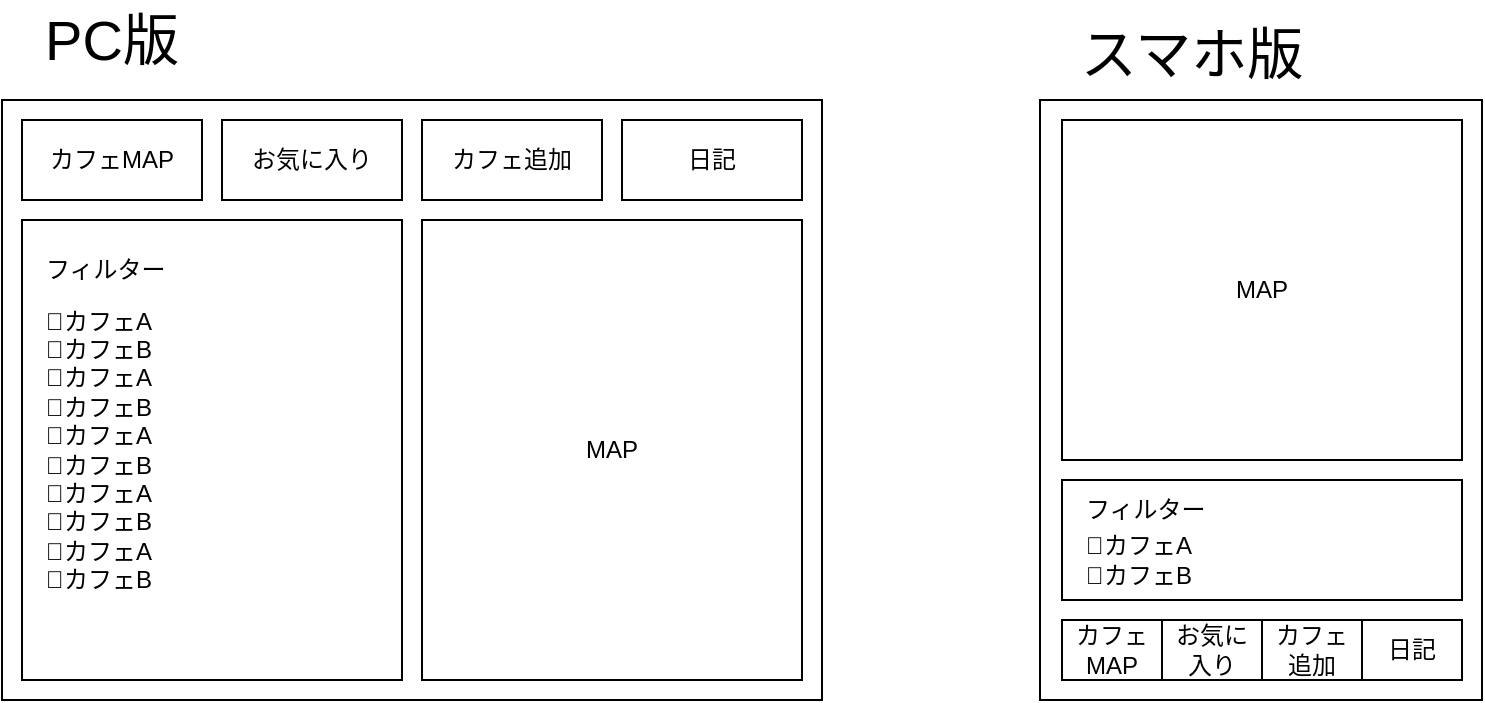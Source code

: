 <mxfile>
    <diagram id="mHLFCIf-fwWVgdbzE6t5" name="カフェMAP画面">
        <mxGraphModel dx="1115" dy="606" grid="1" gridSize="10" guides="1" tooltips="1" connect="1" arrows="1" fold="1" page="1" pageScale="1" pageWidth="1654" pageHeight="1169" math="0" shadow="0">
            <root>
                <mxCell id="0"/>
                <mxCell id="1" parent="0"/>
                <mxCell id="2" value="" style="rounded=0;whiteSpace=wrap;html=1;" parent="1" vertex="1">
                    <mxGeometry x="40" y="90" width="410" height="300" as="geometry"/>
                </mxCell>
                <mxCell id="3" value="MAP" style="rounded=0;whiteSpace=wrap;html=1;" parent="1" vertex="1">
                    <mxGeometry x="250" y="150" width="190" height="230" as="geometry"/>
                </mxCell>
                <mxCell id="4" value="" style="rounded=0;whiteSpace=wrap;html=1;" parent="1" vertex="1">
                    <mxGeometry x="50" y="150" width="190" height="230" as="geometry"/>
                </mxCell>
                <mxCell id="6" value="フィルター" style="text;html=1;strokeColor=none;fillColor=none;align=left;verticalAlign=middle;whiteSpace=wrap;rounded=0;" parent="1" vertex="1">
                    <mxGeometry x="60" y="160" width="170" height="30" as="geometry"/>
                </mxCell>
                <mxCell id="7" value="🔗カフェA&lt;br&gt;🔗カフェB&lt;br&gt;🔗カフェA&lt;br&gt;🔗カフェB&lt;br&gt;🔗カフェA&lt;br&gt;🔗カフェB&lt;br&gt;🔗カフェA&lt;br&gt;🔗カフェB&lt;br&gt;🔗カフェA&lt;br&gt;🔗カフェB" style="text;html=1;strokeColor=none;fillColor=none;align=left;verticalAlign=middle;whiteSpace=wrap;rounded=0;" parent="1" vertex="1">
                    <mxGeometry x="60" y="190" width="170" height="150.59" as="geometry"/>
                </mxCell>
                <mxCell id="8" value="カフェMAP" style="rounded=0;whiteSpace=wrap;html=1;" parent="1" vertex="1">
                    <mxGeometry x="50" y="100" width="90" height="40" as="geometry"/>
                </mxCell>
                <mxCell id="10" value="お気に入り" style="rounded=0;whiteSpace=wrap;html=1;" parent="1" vertex="1">
                    <mxGeometry x="150" y="100" width="90" height="40" as="geometry"/>
                </mxCell>
                <mxCell id="11" value="カフェ追加" style="rounded=0;whiteSpace=wrap;html=1;" parent="1" vertex="1">
                    <mxGeometry x="250" y="100" width="90" height="40" as="geometry"/>
                </mxCell>
                <mxCell id="12" value="日記" style="rounded=0;whiteSpace=wrap;html=1;" parent="1" vertex="1">
                    <mxGeometry x="350" y="100" width="90" height="40" as="geometry"/>
                </mxCell>
                <mxCell id="13" value="" style="rounded=0;whiteSpace=wrap;html=1;" parent="1" vertex="1">
                    <mxGeometry x="559" y="90" width="221" height="300" as="geometry"/>
                </mxCell>
                <mxCell id="14" value="MAP" style="rounded=0;whiteSpace=wrap;html=1;" parent="1" vertex="1">
                    <mxGeometry x="570" y="100" width="200" height="170" as="geometry"/>
                </mxCell>
                <mxCell id="17" value="" style="rounded=0;whiteSpace=wrap;html=1;" parent="1" vertex="1">
                    <mxGeometry x="570" y="280" width="200" height="60" as="geometry"/>
                </mxCell>
                <mxCell id="15" value="🔗カフェA&lt;br&gt;🔗カフェB" style="text;html=1;strokeColor=none;fillColor=none;align=left;verticalAlign=middle;whiteSpace=wrap;rounded=0;" parent="1" vertex="1">
                    <mxGeometry x="580" y="300" width="170" height="40" as="geometry"/>
                </mxCell>
                <mxCell id="16" value="フィルター" style="text;html=1;strokeColor=none;fillColor=none;align=left;verticalAlign=middle;whiteSpace=wrap;rounded=0;" parent="1" vertex="1">
                    <mxGeometry x="580" y="280" width="170" height="30" as="geometry"/>
                </mxCell>
                <mxCell id="18" value="カフェMAP" style="rounded=0;whiteSpace=wrap;html=1;" parent="1" vertex="1">
                    <mxGeometry x="570" y="350" width="50" height="30" as="geometry"/>
                </mxCell>
                <mxCell id="19" value="お気に&lt;br&gt;入り" style="rounded=0;whiteSpace=wrap;html=1;" parent="1" vertex="1">
                    <mxGeometry x="620" y="350" width="50" height="30" as="geometry"/>
                </mxCell>
                <mxCell id="20" value="カフェ&lt;br&gt;追加" style="rounded=0;whiteSpace=wrap;html=1;" parent="1" vertex="1">
                    <mxGeometry x="670" y="350" width="50" height="30" as="geometry"/>
                </mxCell>
                <mxCell id="21" value="日記" style="rounded=0;whiteSpace=wrap;html=1;" parent="1" vertex="1">
                    <mxGeometry x="720" y="350" width="50" height="30" as="geometry"/>
                </mxCell>
                <mxCell id="24" value="PC版" style="text;html=1;strokeColor=none;fillColor=none;align=center;verticalAlign=middle;whiteSpace=wrap;rounded=0;fontSize=28;" parent="1" vertex="1">
                    <mxGeometry x="40" y="40" width="110" height="40" as="geometry"/>
                </mxCell>
                <mxCell id="25" value="スマホ版" style="text;html=1;strokeColor=none;fillColor=none;align=center;verticalAlign=middle;whiteSpace=wrap;rounded=0;fontSize=28;" parent="1" vertex="1">
                    <mxGeometry x="560" y="40" width="150" height="54.55" as="geometry"/>
                </mxCell>
            </root>
        </mxGraphModel>
    </diagram>
    <diagram id="G-qXrSd4r80Sg8OjoghA" name="お気に入り">
        <mxGraphModel dx="1354" dy="736" grid="1" gridSize="10" guides="1" tooltips="1" connect="1" arrows="1" fold="1" page="1" pageScale="1" pageWidth="1654" pageHeight="1169" math="0" shadow="0">
            <root>
                <mxCell id="2-3C0AfuIUKUMm95sUx--0"/>
                <mxCell id="2-3C0AfuIUKUMm95sUx--1" parent="2-3C0AfuIUKUMm95sUx--0"/>
                <mxCell id="og3gnLoY1FPiJotZOmPM-0" value="" style="rounded=0;whiteSpace=wrap;html=1;" vertex="1" parent="2-3C0AfuIUKUMm95sUx--1">
                    <mxGeometry x="40" y="90" width="410" height="300" as="geometry"/>
                </mxCell>
                <mxCell id="og3gnLoY1FPiJotZOmPM-1" value="" style="rounded=0;whiteSpace=wrap;html=1;" vertex="1" parent="2-3C0AfuIUKUMm95sUx--1">
                    <mxGeometry x="250" y="150" width="190" height="220" as="geometry"/>
                </mxCell>
                <mxCell id="og3gnLoY1FPiJotZOmPM-2" value="" style="rounded=0;whiteSpace=wrap;html=1;" vertex="1" parent="2-3C0AfuIUKUMm95sUx--1">
                    <mxGeometry x="50" y="150" width="190" height="220" as="geometry"/>
                </mxCell>
                <mxCell id="og3gnLoY1FPiJotZOmPM-3" value="🔍キーワード" style="text;html=1;strokeColor=none;fillColor=none;align=left;verticalAlign=middle;whiteSpace=wrap;rounded=0;" vertex="1" parent="2-3C0AfuIUKUMm95sUx--1">
                    <mxGeometry x="60" y="160" width="100" height="30" as="geometry"/>
                </mxCell>
                <mxCell id="og3gnLoY1FPiJotZOmPM-4" value="カフェA&lt;br&gt;カフェB&lt;br&gt;カフェA&lt;br&gt;カフェB&lt;br&gt;カフェA&lt;br&gt;カフェB&lt;br&gt;カフェA&lt;br&gt;カフェB&lt;br&gt;カフェA&lt;br&gt;カフェB" style="text;html=1;strokeColor=none;fillColor=none;align=left;verticalAlign=middle;whiteSpace=wrap;rounded=0;" vertex="1" parent="2-3C0AfuIUKUMm95sUx--1">
                    <mxGeometry x="60" y="190" width="170" height="150.59" as="geometry"/>
                </mxCell>
                <mxCell id="og3gnLoY1FPiJotZOmPM-5" value="カフェMAP" style="rounded=0;whiteSpace=wrap;html=1;" vertex="1" parent="2-3C0AfuIUKUMm95sUx--1">
                    <mxGeometry x="50" y="100" width="90" height="40" as="geometry"/>
                </mxCell>
                <mxCell id="og3gnLoY1FPiJotZOmPM-6" value="お気に入り" style="rounded=0;whiteSpace=wrap;html=1;" vertex="1" parent="2-3C0AfuIUKUMm95sUx--1">
                    <mxGeometry x="150" y="100" width="90" height="40" as="geometry"/>
                </mxCell>
                <mxCell id="og3gnLoY1FPiJotZOmPM-7" value="カフェ追加" style="rounded=0;whiteSpace=wrap;html=1;" vertex="1" parent="2-3C0AfuIUKUMm95sUx--1">
                    <mxGeometry x="250" y="100" width="90" height="40" as="geometry"/>
                </mxCell>
                <mxCell id="og3gnLoY1FPiJotZOmPM-8" value="日記" style="rounded=0;whiteSpace=wrap;html=1;" vertex="1" parent="2-3C0AfuIUKUMm95sUx--1">
                    <mxGeometry x="350" y="100" width="90" height="40" as="geometry"/>
                </mxCell>
                <mxCell id="og3gnLoY1FPiJotZOmPM-9" value="" style="rounded=0;whiteSpace=wrap;html=1;" vertex="1" parent="2-3C0AfuIUKUMm95sUx--1">
                    <mxGeometry x="640" y="90" width="221" height="300" as="geometry"/>
                </mxCell>
                <mxCell id="og3gnLoY1FPiJotZOmPM-11" value="" style="rounded=0;whiteSpace=wrap;html=1;" vertex="1" parent="2-3C0AfuIUKUMm95sUx--1">
                    <mxGeometry x="651" y="280" width="200" height="60" as="geometry"/>
                </mxCell>
                <mxCell id="og3gnLoY1FPiJotZOmPM-12" value="カフェA&lt;br&gt;カフェB" style="text;html=1;strokeColor=none;fillColor=none;align=left;verticalAlign=middle;whiteSpace=wrap;rounded=0;" vertex="1" parent="2-3C0AfuIUKUMm95sUx--1">
                    <mxGeometry x="661" y="300" width="170" height="40" as="geometry"/>
                </mxCell>
                <mxCell id="og3gnLoY1FPiJotZOmPM-13" value="🔍キーワード" style="text;html=1;strokeColor=none;fillColor=none;align=left;verticalAlign=middle;whiteSpace=wrap;rounded=0;" vertex="1" parent="2-3C0AfuIUKUMm95sUx--1">
                    <mxGeometry x="661" y="280" width="170" height="30" as="geometry"/>
                </mxCell>
                <mxCell id="og3gnLoY1FPiJotZOmPM-14" value="カフェMAP" style="rounded=0;whiteSpace=wrap;html=1;" vertex="1" parent="2-3C0AfuIUKUMm95sUx--1">
                    <mxGeometry x="651" y="350" width="50" height="30" as="geometry"/>
                </mxCell>
                <mxCell id="og3gnLoY1FPiJotZOmPM-15" value="お気に&lt;br&gt;入り" style="rounded=0;whiteSpace=wrap;html=1;" vertex="1" parent="2-3C0AfuIUKUMm95sUx--1">
                    <mxGeometry x="701" y="350" width="50" height="30" as="geometry"/>
                </mxCell>
                <mxCell id="og3gnLoY1FPiJotZOmPM-16" value="カフェ&lt;br&gt;追加" style="rounded=0;whiteSpace=wrap;html=1;" vertex="1" parent="2-3C0AfuIUKUMm95sUx--1">
                    <mxGeometry x="751" y="350" width="50" height="30" as="geometry"/>
                </mxCell>
                <mxCell id="og3gnLoY1FPiJotZOmPM-17" value="日記" style="rounded=0;whiteSpace=wrap;html=1;" vertex="1" parent="2-3C0AfuIUKUMm95sUx--1">
                    <mxGeometry x="801" y="350" width="50" height="30" as="geometry"/>
                </mxCell>
                <mxCell id="og3gnLoY1FPiJotZOmPM-18" value="PC版" style="text;html=1;strokeColor=none;fillColor=none;align=center;verticalAlign=middle;whiteSpace=wrap;rounded=0;fontSize=28;" vertex="1" parent="2-3C0AfuIUKUMm95sUx--1">
                    <mxGeometry x="40" y="40" width="110" height="40" as="geometry"/>
                </mxCell>
                <mxCell id="og3gnLoY1FPiJotZOmPM-19" value="スマホ版" style="text;html=1;strokeColor=none;fillColor=none;align=center;verticalAlign=middle;whiteSpace=wrap;rounded=0;fontSize=28;" vertex="1" parent="2-3C0AfuIUKUMm95sUx--1">
                    <mxGeometry x="641" y="40" width="150" height="54.55" as="geometry"/>
                </mxCell>
                <mxCell id="og3gnLoY1FPiJotZOmPM-24" value="IMG" style="rounded=0;whiteSpace=wrap;html=1;" vertex="1" parent="2-3C0AfuIUKUMm95sUx--1">
                    <mxGeometry x="277" y="190" width="100" height="60" as="geometry"/>
                </mxCell>
                <mxCell id="og3gnLoY1FPiJotZOmPM-25" value="カフェA" style="text;html=1;strokeColor=none;fillColor=none;align=left;verticalAlign=middle;whiteSpace=wrap;rounded=0;" vertex="1" parent="2-3C0AfuIUKUMm95sUx--1">
                    <mxGeometry x="260" y="160" width="170" height="30" as="geometry"/>
                </mxCell>
                <mxCell id="og3gnLoY1FPiJotZOmPM-26" value="IMG" style="rounded=0;whiteSpace=wrap;html=1;" vertex="1" parent="2-3C0AfuIUKUMm95sUx--1">
                    <mxGeometry x="384" y="190" width="30" height="60" as="geometry"/>
                </mxCell>
                <mxCell id="og3gnLoY1FPiJotZOmPM-28" value="" style="triangle;whiteSpace=wrap;html=1;" vertex="1" parent="2-3C0AfuIUKUMm95sUx--1">
                    <mxGeometry x="420" y="220" width="10" height="10" as="geometry"/>
                </mxCell>
                <mxCell id="og3gnLoY1FPiJotZOmPM-29" value="" style="triangle;whiteSpace=wrap;html=1;rotation=-180;" vertex="1" parent="2-3C0AfuIUKUMm95sUx--1">
                    <mxGeometry x="258" y="220" width="10" height="10" as="geometry"/>
                </mxCell>
                <mxCell id="og3gnLoY1FPiJotZOmPM-34" value="テストテストテストテストテストテストテストテストテストテストテストテストテストテストテスト&lt;br&gt;" style="text;html=1;strokeColor=none;fillColor=none;align=left;verticalAlign=top;whiteSpace=wrap;rounded=0;" vertex="1" parent="2-3C0AfuIUKUMm95sUx--1">
                    <mxGeometry x="260" y="260" width="170" height="100" as="geometry"/>
                </mxCell>
                <mxCell id="og3gnLoY1FPiJotZOmPM-41" value="" style="group" vertex="1" connectable="0" parent="2-3C0AfuIUKUMm95sUx--1">
                    <mxGeometry x="203" y="410" width="120" height="60" as="geometry"/>
                </mxCell>
                <mxCell id="og3gnLoY1FPiJotZOmPM-42" value="" style="group" vertex="1" connectable="0" parent="og3gnLoY1FPiJotZOmPM-41">
                    <mxGeometry width="120" height="60" as="geometry"/>
                </mxCell>
                <mxCell id="og3gnLoY1FPiJotZOmPM-38" value="" style="group" vertex="1" connectable="0" parent="og3gnLoY1FPiJotZOmPM-42">
                    <mxGeometry width="120" height="60" as="geometry"/>
                </mxCell>
                <mxCell id="og3gnLoY1FPiJotZOmPM-36" value="カフェMAP画面のMAP上で選択した際に表示される。" style="rounded=0;whiteSpace=wrap;html=1;fontSize=11;fillColor=#f9f7ed;strokeColor=#36393d;fontColor=#000000;align=left;" vertex="1" parent="og3gnLoY1FPiJotZOmPM-38">
                    <mxGeometry width="120" height="60" as="geometry"/>
                </mxCell>
                <mxCell id="og3gnLoY1FPiJotZOmPM-35" value="" style="endArrow=none;html=1;fontSize=16;" edge="1" parent="og3gnLoY1FPiJotZOmPM-42" source="og3gnLoY1FPiJotZOmPM-34" target="og3gnLoY1FPiJotZOmPM-36">
                    <mxGeometry width="50" height="50" relative="1" as="geometry">
                        <mxPoint x="210" y="-50" as="sourcePoint"/>
                        <mxPoint x="260" y="-100" as="targetPoint"/>
                    </mxGeometry>
                </mxCell>
                <mxCell id="og3gnLoY1FPiJotZOmPM-43" value="" style="group" vertex="1" connectable="0" parent="2-3C0AfuIUKUMm95sUx--1">
                    <mxGeometry x="400" y="410" width="120" height="60" as="geometry"/>
                </mxCell>
                <mxCell id="og3gnLoY1FPiJotZOmPM-44" value="" style="group" vertex="1" connectable="0" parent="og3gnLoY1FPiJotZOmPM-43">
                    <mxGeometry width="120" height="60" as="geometry"/>
                </mxCell>
                <mxCell id="og3gnLoY1FPiJotZOmPM-45" value="" style="group" vertex="1" connectable="0" parent="og3gnLoY1FPiJotZOmPM-44">
                    <mxGeometry width="120" height="60" as="geometry"/>
                </mxCell>
                <mxCell id="og3gnLoY1FPiJotZOmPM-46" value="タイトルとテキストは直接編集可能" style="rounded=0;whiteSpace=wrap;html=1;fontSize=11;fillColor=#f9f7ed;strokeColor=#36393d;fontColor=#000000;align=left;" vertex="1" parent="og3gnLoY1FPiJotZOmPM-45">
                    <mxGeometry width="120" height="60" as="geometry"/>
                </mxCell>
                <mxCell id="og3gnLoY1FPiJotZOmPM-48" value="&lt;font color=&quot;#f7f7f7&quot; style=&quot;font-size: 18px;&quot;&gt;✐&lt;/font&gt;" style="text;html=1;strokeColor=none;fillColor=none;align=center;verticalAlign=middle;whiteSpace=wrap;rounded=0;fontSize=18;fontColor=#000000;rotation=-210;" vertex="1" parent="2-3C0AfuIUKUMm95sUx--1">
                    <mxGeometry x="415" y="190" width="20" height="20" as="geometry"/>
                </mxCell>
                <mxCell id="og3gnLoY1FPiJotZOmPM-49" value="" style="group" vertex="1" connectable="0" parent="2-3C0AfuIUKUMm95sUx--1">
                    <mxGeometry x="480" y="160" width="120" height="60" as="geometry"/>
                </mxCell>
                <mxCell id="og3gnLoY1FPiJotZOmPM-50" value="" style="group" vertex="1" connectable="0" parent="og3gnLoY1FPiJotZOmPM-49">
                    <mxGeometry width="120" height="60" as="geometry"/>
                </mxCell>
                <mxCell id="og3gnLoY1FPiJotZOmPM-51" value="" style="group" vertex="1" connectable="0" parent="og3gnLoY1FPiJotZOmPM-50">
                    <mxGeometry width="120" height="60" as="geometry"/>
                </mxCell>
                <mxCell id="og3gnLoY1FPiJotZOmPM-52" value="画像の追加・削除ができる" style="rounded=0;whiteSpace=wrap;html=1;fontSize=11;fillColor=#f9f7ed;strokeColor=#36393d;fontColor=#000000;align=left;" vertex="1" parent="og3gnLoY1FPiJotZOmPM-51">
                    <mxGeometry y="20" width="120" height="40" as="geometry"/>
                </mxCell>
                <mxCell id="og3gnLoY1FPiJotZOmPM-53" value="" style="endArrow=none;html=1;fontSize=16;exitX=0;exitY=0.75;exitDx=0;exitDy=0;" edge="1" parent="2-3C0AfuIUKUMm95sUx--1" target="og3gnLoY1FPiJotZOmPM-52" source="og3gnLoY1FPiJotZOmPM-48">
                    <mxGeometry width="50" height="50" relative="1" as="geometry">
                        <mxPoint x="587" y="-40" as="sourcePoint"/>
                        <mxPoint x="637" y="-90" as="targetPoint"/>
                    </mxGeometry>
                </mxCell>
                <mxCell id="og3gnLoY1FPiJotZOmPM-47" value="" style="endArrow=none;html=1;fontSize=16;" edge="1" parent="2-3C0AfuIUKUMm95sUx--1" target="og3gnLoY1FPiJotZOmPM-46" source="og3gnLoY1FPiJotZOmPM-34">
                    <mxGeometry width="50" height="50" relative="1" as="geometry">
                        <mxPoint x="610" y="360" as="sourcePoint"/>
                        <mxPoint x="660" y="310" as="targetPoint"/>
                    </mxGeometry>
                </mxCell>
                <mxCell id="og3gnLoY1FPiJotZOmPM-57" value="" style="group" vertex="1" connectable="0" parent="2-3C0AfuIUKUMm95sUx--1">
                    <mxGeometry x="40" y="410" width="120" height="60" as="geometry"/>
                </mxCell>
                <mxCell id="og3gnLoY1FPiJotZOmPM-58" value="" style="group" vertex="1" connectable="0" parent="og3gnLoY1FPiJotZOmPM-57">
                    <mxGeometry width="120" height="60" as="geometry"/>
                </mxCell>
                <mxCell id="og3gnLoY1FPiJotZOmPM-59" value="" style="group" vertex="1" connectable="0" parent="og3gnLoY1FPiJotZOmPM-58">
                    <mxGeometry width="120" height="60" as="geometry"/>
                </mxCell>
                <mxCell id="og3gnLoY1FPiJotZOmPM-60" value="編集したいカフェを検索して、クリックすると右側のエリアに表示される。" style="rounded=0;whiteSpace=wrap;html=1;fontSize=11;fillColor=#f9f7ed;strokeColor=#36393d;fontColor=#000000;align=left;" vertex="1" parent="og3gnLoY1FPiJotZOmPM-59">
                    <mxGeometry width="120" height="60" as="geometry"/>
                </mxCell>
                <mxCell id="og3gnLoY1FPiJotZOmPM-61" value="" style="endArrow=none;html=1;fontSize=16;" edge="1" parent="2-3C0AfuIUKUMm95sUx--1" target="og3gnLoY1FPiJotZOmPM-60" source="og3gnLoY1FPiJotZOmPM-2">
                    <mxGeometry width="50" height="50" relative="1" as="geometry">
                        <mxPoint x="250" y="360" as="sourcePoint"/>
                        <mxPoint x="300" y="310" as="targetPoint"/>
                    </mxGeometry>
                </mxCell>
                <mxCell id="og3gnLoY1FPiJotZOmPM-62" value="＋追加" style="text;html=1;strokeColor=none;fillColor=none;align=left;verticalAlign=middle;whiteSpace=wrap;rounded=0;" vertex="1" parent="2-3C0AfuIUKUMm95sUx--1">
                    <mxGeometry x="180" y="160" width="50" height="30" as="geometry"/>
                </mxCell>
                <mxCell id="og3gnLoY1FPiJotZOmPM-67" value="アーカイブ" style="text;html=1;strokeColor=none;fillColor=none;align=left;verticalAlign=middle;whiteSpace=wrap;rounded=0;" vertex="1" parent="2-3C0AfuIUKUMm95sUx--1">
                    <mxGeometry x="390" y="150" width="50" height="30" as="geometry"/>
                </mxCell>
                <mxCell id="og3gnLoY1FPiJotZOmPM-77" value="" style="group" vertex="1" connectable="0" parent="2-3C0AfuIUKUMm95sUx--1">
                    <mxGeometry x="480" y="94.55" width="120" height="60" as="geometry"/>
                </mxCell>
                <mxCell id="og3gnLoY1FPiJotZOmPM-78" value="" style="group" vertex="1" connectable="0" parent="og3gnLoY1FPiJotZOmPM-77">
                    <mxGeometry width="120" height="60" as="geometry"/>
                </mxCell>
                <mxCell id="og3gnLoY1FPiJotZOmPM-79" value="" style="group" vertex="1" connectable="0" parent="og3gnLoY1FPiJotZOmPM-78">
                    <mxGeometry width="120" height="60" as="geometry"/>
                </mxCell>
                <mxCell id="og3gnLoY1FPiJotZOmPM-80" value="登録してあるカフェ情報をアーカイブする&lt;br&gt;アーカイブされると、カフェMAPには表示されない" style="rounded=0;whiteSpace=wrap;html=1;fontSize=11;fillColor=#f9f7ed;strokeColor=#36393d;fontColor=#000000;align=left;" vertex="1" parent="og3gnLoY1FPiJotZOmPM-79">
                    <mxGeometry y="-20" width="120" height="80" as="geometry"/>
                </mxCell>
                <mxCell id="og3gnLoY1FPiJotZOmPM-81" value="" style="endArrow=none;html=1;fontSize=16;" edge="1" parent="2-3C0AfuIUKUMm95sUx--1" target="og3gnLoY1FPiJotZOmPM-80">
                    <mxGeometry width="50" height="50" relative="1" as="geometry">
                        <mxPoint x="430" y="165" as="sourcePoint"/>
                        <mxPoint x="740" y="-5.45" as="targetPoint"/>
                    </mxGeometry>
                </mxCell>
                <mxCell id="og3gnLoY1FPiJotZOmPM-82" value="＋追加" style="text;html=1;strokeColor=none;fillColor=none;align=left;verticalAlign=middle;whiteSpace=wrap;rounded=0;" vertex="1" parent="2-3C0AfuIUKUMm95sUx--1">
                    <mxGeometry x="801" y="280" width="50" height="30" as="geometry"/>
                </mxCell>
                <mxCell id="og3gnLoY1FPiJotZOmPM-83" value="" style="rounded=0;whiteSpace=wrap;html=1;" vertex="1" parent="2-3C0AfuIUKUMm95sUx--1">
                    <mxGeometry x="651" y="100" width="200" height="170" as="geometry"/>
                </mxCell>
                <mxCell id="og3gnLoY1FPiJotZOmPM-84" value="IMG" style="rounded=0;whiteSpace=wrap;html=1;" vertex="1" parent="2-3C0AfuIUKUMm95sUx--1">
                    <mxGeometry x="678" y="140" width="100" height="60" as="geometry"/>
                </mxCell>
                <mxCell id="og3gnLoY1FPiJotZOmPM-85" value="カフェA" style="text;html=1;strokeColor=none;fillColor=none;align=left;verticalAlign=middle;whiteSpace=wrap;rounded=0;" vertex="1" parent="2-3C0AfuIUKUMm95sUx--1">
                    <mxGeometry x="661" y="110" width="170" height="30" as="geometry"/>
                </mxCell>
                <mxCell id="og3gnLoY1FPiJotZOmPM-86" value="IMG" style="rounded=0;whiteSpace=wrap;html=1;" vertex="1" parent="2-3C0AfuIUKUMm95sUx--1">
                    <mxGeometry x="785" y="140" width="36" height="60" as="geometry"/>
                </mxCell>
                <mxCell id="og3gnLoY1FPiJotZOmPM-87" value="" style="triangle;whiteSpace=wrap;html=1;" vertex="1" parent="2-3C0AfuIUKUMm95sUx--1">
                    <mxGeometry x="831" y="170" width="10" height="10" as="geometry"/>
                </mxCell>
                <mxCell id="og3gnLoY1FPiJotZOmPM-88" value="" style="triangle;whiteSpace=wrap;html=1;rotation=-180;" vertex="1" parent="2-3C0AfuIUKUMm95sUx--1">
                    <mxGeometry x="659" y="170" width="10" height="10" as="geometry"/>
                </mxCell>
                <mxCell id="og3gnLoY1FPiJotZOmPM-89" value="テストテストテストテストテストテストテストテストテストテストテストテスト" style="text;html=1;strokeColor=none;fillColor=none;align=left;verticalAlign=top;whiteSpace=wrap;rounded=0;" vertex="1" parent="2-3C0AfuIUKUMm95sUx--1">
                    <mxGeometry x="661" y="210" width="170" height="50" as="geometry"/>
                </mxCell>
                <mxCell id="og3gnLoY1FPiJotZOmPM-90" value="&lt;font color=&quot;#f7f7f7&quot; style=&quot;font-size: 18px;&quot;&gt;✐&lt;/font&gt;" style="text;html=1;strokeColor=none;fillColor=none;align=center;verticalAlign=middle;whiteSpace=wrap;rounded=0;fontSize=18;fontColor=#000000;rotation=-210;" vertex="1" parent="2-3C0AfuIUKUMm95sUx--1">
                    <mxGeometry x="826" y="140" width="20" height="20" as="geometry"/>
                </mxCell>
                <mxCell id="og3gnLoY1FPiJotZOmPM-92" value="アーカイブ" style="text;html=1;strokeColor=none;fillColor=none;align=left;verticalAlign=middle;whiteSpace=wrap;rounded=0;" vertex="1" parent="2-3C0AfuIUKUMm95sUx--1">
                    <mxGeometry x="801" y="100" width="50" height="30" as="geometry"/>
                </mxCell>
                <mxCell id="Z9b3uUo5dbpgL7RH_o2D-0" value="" style="group" vertex="1" connectable="0" parent="2-3C0AfuIUKUMm95sUx--1">
                    <mxGeometry x="180" y="14.55" width="140" height="60" as="geometry"/>
                </mxCell>
                <mxCell id="Z9b3uUo5dbpgL7RH_o2D-1" value="" style="group" vertex="1" connectable="0" parent="Z9b3uUo5dbpgL7RH_o2D-0">
                    <mxGeometry width="140" height="60" as="geometry"/>
                </mxCell>
                <mxCell id="Z9b3uUo5dbpgL7RH_o2D-2" value="" style="group" vertex="1" connectable="0" parent="Z9b3uUo5dbpgL7RH_o2D-1">
                    <mxGeometry width="140" height="60" as="geometry"/>
                </mxCell>
                <mxCell id="Z9b3uUo5dbpgL7RH_o2D-3" value="追加ボタンを押すと、カフェを追加する方法を選択するモーダルを表示する。" style="rounded=0;whiteSpace=wrap;html=1;fontSize=11;fillColor=#f9f7ed;strokeColor=#36393d;fontColor=#000000;align=left;" vertex="1" parent="Z9b3uUo5dbpgL7RH_o2D-2">
                    <mxGeometry width="140" height="60" as="geometry"/>
                </mxCell>
                <mxCell id="Z9b3uUo5dbpgL7RH_o2D-4" value="" style="endArrow=none;html=1;fontSize=16;" edge="1" parent="2-3C0AfuIUKUMm95sUx--1" target="Z9b3uUo5dbpgL7RH_o2D-3" source="og3gnLoY1FPiJotZOmPM-62">
                    <mxGeometry width="50" height="50" relative="1" as="geometry">
                        <mxPoint x="390" y="-35.45" as="sourcePoint"/>
                        <mxPoint x="440" y="-85.45" as="targetPoint"/>
                    </mxGeometry>
                </mxCell>
                <mxCell id="Z9b3uUo5dbpgL7RH_o2D-5" value="" style="rounded=0;whiteSpace=wrap;html=1;" vertex="1" parent="2-3C0AfuIUKUMm95sUx--1">
                    <mxGeometry x="40" y="600" width="190" height="120" as="geometry"/>
                </mxCell>
                <mxCell id="Z9b3uUo5dbpgL7RH_o2D-6" value="📷 カメラから取り込み" style="text;html=1;strokeColor=none;fillColor=none;align=left;verticalAlign=middle;whiteSpace=wrap;rounded=0;" vertex="1" parent="2-3C0AfuIUKUMm95sUx--1">
                    <mxGeometry x="53" y="610" width="167" height="30" as="geometry"/>
                </mxCell>
                <mxCell id="Z9b3uUo5dbpgL7RH_o2D-7" value="✐&amp;nbsp; 直接入力する" style="text;html=1;strokeColor=none;fillColor=none;align=left;verticalAlign=middle;whiteSpace=wrap;rounded=0;" vertex="1" parent="2-3C0AfuIUKUMm95sUx--1">
                    <mxGeometry x="53" y="640" width="167" height="30" as="geometry"/>
                </mxCell>
                <mxCell id="Z9b3uUo5dbpgL7RH_o2D-9" value="カフェの追加方法選択モーダル" style="text;html=1;strokeColor=none;fillColor=none;align=center;verticalAlign=middle;whiteSpace=wrap;rounded=0;fontSize=12;" vertex="1" parent="2-3C0AfuIUKUMm95sUx--1">
                    <mxGeometry x="40" y="560" width="190" height="40" as="geometry"/>
                </mxCell>
                <mxCell id="Z9b3uUo5dbpgL7RH_o2D-10" value="" style="curved=1;endArrow=classic;html=1;fontSize=12;fontColor=#F7F7F7;entryX=0.5;entryY=0;entryDx=0;entryDy=0;" edge="1" parent="2-3C0AfuIUKUMm95sUx--1" source="og3gnLoY1FPiJotZOmPM-62" target="Z9b3uUo5dbpgL7RH_o2D-9">
                    <mxGeometry width="50" height="50" relative="1" as="geometry">
                        <mxPoint x="460" y="370" as="sourcePoint"/>
                        <mxPoint x="510" y="320" as="targetPoint"/>
                        <Array as="points">
                            <mxPoint x="20" y="175"/>
                            <mxPoint x="20" y="420"/>
                        </Array>
                    </mxGeometry>
                </mxCell>
                <mxCell id="Z9b3uUo5dbpgL7RH_o2D-11" value="" style="curved=1;endArrow=classic;html=1;fontSize=12;fontColor=#F7F7F7;entryX=1;entryY=0.5;entryDx=0;entryDy=0;" edge="1" parent="2-3C0AfuIUKUMm95sUx--1" source="og3gnLoY1FPiJotZOmPM-82" target="Z9b3uUo5dbpgL7RH_o2D-9">
                    <mxGeometry width="50" height="50" relative="1" as="geometry">
                        <mxPoint x="190" y="185" as="sourcePoint"/>
                        <mxPoint x="145" y="570" as="targetPoint"/>
                        <Array as="points">
                            <mxPoint x="940" y="380"/>
                            <mxPoint x="700" y="500"/>
                        </Array>
                    </mxGeometry>
                </mxCell>
            </root>
        </mxGraphModel>
    </diagram>
    <diagram id="TEBotmGyT_YNa7peGjaB" name="目次取込">
        <mxGraphModel dx="1354" dy="736" grid="1" gridSize="10" guides="1" tooltips="1" connect="1" arrows="1" fold="1" page="1" pageScale="1" pageWidth="1654" pageHeight="1169" math="0" shadow="0">
            <root>
                <mxCell id="LX2YQ053kokUok8dI5l_-0"/>
                <mxCell id="LX2YQ053kokUok8dI5l_-1" parent="LX2YQ053kokUok8dI5l_-0"/>
                <mxCell id="PE9j743HTpPRuXu4TFHn-107" value="カメラ映像" style="rounded=0;whiteSpace=wrap;html=1;fontStyle=0" vertex="1" parent="LX2YQ053kokUok8dI5l_-1">
                    <mxGeometry x="890" y="110" width="199" height="230" as="geometry"/>
                </mxCell>
                <mxCell id="PE9j743HTpPRuXu4TFHn-0" value="" style="rounded=0;whiteSpace=wrap;html=1;" vertex="1" parent="LX2YQ053kokUok8dI5l_-1">
                    <mxGeometry x="40" y="90" width="410" height="300" as="geometry"/>
                </mxCell>
                <mxCell id="PE9j743HTpPRuXu4TFHn-1" value="" style="rounded=0;whiteSpace=wrap;html=1;" vertex="1" parent="LX2YQ053kokUok8dI5l_-1">
                    <mxGeometry x="250" y="150" width="190" height="200" as="geometry"/>
                </mxCell>
                <mxCell id="PE9j743HTpPRuXu4TFHn-2" value="カメラ映像" style="rounded=0;whiteSpace=wrap;html=1;" vertex="1" parent="LX2YQ053kokUok8dI5l_-1">
                    <mxGeometry x="50" y="150" width="190" height="200" as="geometry"/>
                </mxCell>
                <mxCell id="PE9j743HTpPRuXu4TFHn-5" value="カフェMAP" style="rounded=0;whiteSpace=wrap;html=1;" vertex="1" parent="LX2YQ053kokUok8dI5l_-1">
                    <mxGeometry x="50" y="100" width="90" height="40" as="geometry"/>
                </mxCell>
                <mxCell id="PE9j743HTpPRuXu4TFHn-6" value="お気に入り" style="rounded=0;whiteSpace=wrap;html=1;" vertex="1" parent="LX2YQ053kokUok8dI5l_-1">
                    <mxGeometry x="150" y="100" width="90" height="40" as="geometry"/>
                </mxCell>
                <mxCell id="PE9j743HTpPRuXu4TFHn-7" value="カフェ追加" style="rounded=0;whiteSpace=wrap;html=1;" vertex="1" parent="LX2YQ053kokUok8dI5l_-1">
                    <mxGeometry x="250" y="100" width="90" height="40" as="geometry"/>
                </mxCell>
                <mxCell id="PE9j743HTpPRuXu4TFHn-8" value="日記" style="rounded=0;whiteSpace=wrap;html=1;" vertex="1" parent="LX2YQ053kokUok8dI5l_-1">
                    <mxGeometry x="350" y="100" width="90" height="40" as="geometry"/>
                </mxCell>
                <mxCell id="PE9j743HTpPRuXu4TFHn-17" value="PC版" style="text;html=1;strokeColor=none;fillColor=none;align=center;verticalAlign=middle;whiteSpace=wrap;rounded=0;fontSize=28;" vertex="1" parent="LX2YQ053kokUok8dI5l_-1">
                    <mxGeometry x="40" y="40" width="110" height="40" as="geometry"/>
                </mxCell>
                <mxCell id="PE9j743HTpPRuXu4TFHn-18" value="スマホ版" style="text;html=1;strokeColor=none;fillColor=none;align=center;verticalAlign=middle;whiteSpace=wrap;rounded=0;fontSize=28;" vertex="1" parent="LX2YQ053kokUok8dI5l_-1">
                    <mxGeometry x="641" y="40" width="150" height="54.55" as="geometry"/>
                </mxCell>
                <mxCell id="PE9j743HTpPRuXu4TFHn-48" value="" style="group" vertex="1" connectable="0" parent="LX2YQ053kokUok8dI5l_-1">
                    <mxGeometry x="480" y="94.55" width="120" height="80" as="geometry"/>
                </mxCell>
                <mxCell id="PE9j743HTpPRuXu4TFHn-49" value="" style="group" vertex="1" connectable="0" parent="PE9j743HTpPRuXu4TFHn-48">
                    <mxGeometry width="120" height="80" as="geometry"/>
                </mxCell>
                <mxCell id="PE9j743HTpPRuXu4TFHn-50" value="" style="group" vertex="1" connectable="0" parent="PE9j743HTpPRuXu4TFHn-49">
                    <mxGeometry width="120" height="80" as="geometry"/>
                </mxCell>
                <mxCell id="PE9j743HTpPRuXu4TFHn-51" value="文字をクリックすると、下のエリアに画像が表示される。&lt;br&gt;✕をクリックすると、撮影した画像情報は削除される。" style="rounded=0;whiteSpace=wrap;html=1;fontSize=11;fillColor=#f9f7ed;strokeColor=#36393d;fontColor=#000000;align=left;" vertex="1" parent="PE9j743HTpPRuXu4TFHn-50">
                    <mxGeometry y="-20" width="120" height="100" as="geometry"/>
                </mxCell>
                <mxCell id="PE9j743HTpPRuXu4TFHn-52" value="" style="endArrow=none;html=1;fontSize=16;" edge="1" parent="LX2YQ053kokUok8dI5l_-1" target="PE9j743HTpPRuXu4TFHn-51">
                    <mxGeometry width="50" height="50" relative="1" as="geometry">
                        <mxPoint x="430" y="165" as="sourcePoint"/>
                        <mxPoint x="740" y="-5.45" as="targetPoint"/>
                    </mxGeometry>
                </mxCell>
                <mxCell id="PE9j743HTpPRuXu4TFHn-75" value="シャッター" style="rounded=0;whiteSpace=wrap;html=1;" vertex="1" parent="LX2YQ053kokUok8dI5l_-1">
                    <mxGeometry x="110" y="360" width="70" height="20" as="geometry"/>
                </mxCell>
                <mxCell id="PE9j743HTpPRuXu4TFHn-78" value="撮影した画像１　　　　✕&lt;br&gt;撮影した画像２　　　　✕&lt;br&gt;撮影した画像３　　　　✕" style="text;html=1;strokeColor=none;fillColor=none;align=left;verticalAlign=top;whiteSpace=wrap;rounded=0;" vertex="1" parent="LX2YQ053kokUok8dI5l_-1">
                    <mxGeometry x="260" y="154.55" width="170" height="65.45" as="geometry"/>
                </mxCell>
                <mxCell id="PE9j743HTpPRuXu4TFHn-79" value="画像" style="rounded=0;whiteSpace=wrap;html=1;" vertex="1" parent="LX2YQ053kokUok8dI5l_-1">
                    <mxGeometry x="260" y="250" width="170" height="90" as="geometry"/>
                </mxCell>
                <mxCell id="PE9j743HTpPRuXu4TFHn-80" value="決定ボタン" style="rounded=0;whiteSpace=wrap;html=1;" vertex="1" parent="LX2YQ053kokUok8dI5l_-1">
                    <mxGeometry x="310" y="360" width="70" height="20" as="geometry"/>
                </mxCell>
                <mxCell id="PE9j743HTpPRuXu4TFHn-83" value="" style="group" vertex="1" connectable="0" parent="LX2YQ053kokUok8dI5l_-1">
                    <mxGeometry x="70.0" y="420" width="120" height="60" as="geometry"/>
                </mxCell>
                <mxCell id="PE9j743HTpPRuXu4TFHn-84" value="" style="group" vertex="1" connectable="0" parent="PE9j743HTpPRuXu4TFHn-83">
                    <mxGeometry width="120" height="60" as="geometry"/>
                </mxCell>
                <mxCell id="PE9j743HTpPRuXu4TFHn-85" value="" style="group" vertex="1" connectable="0" parent="PE9j743HTpPRuXu4TFHn-84">
                    <mxGeometry width="120" height="60" as="geometry"/>
                </mxCell>
                <mxCell id="PE9j743HTpPRuXu4TFHn-86" value="シャッターマークをクリックすると、右側に撮影した画像として追加される。" style="rounded=0;whiteSpace=wrap;html=1;fontSize=11;fillColor=#f9f7ed;strokeColor=#36393d;fontColor=#000000;align=left;" vertex="1" parent="PE9j743HTpPRuXu4TFHn-85">
                    <mxGeometry width="120" height="60" as="geometry"/>
                </mxCell>
                <mxCell id="PE9j743HTpPRuXu4TFHn-87" value="" style="endArrow=none;html=1;fontSize=16;exitX=0.608;exitY=1.011;exitDx=0;exitDy=0;exitPerimeter=0;" edge="1" parent="LX2YQ053kokUok8dI5l_-1" target="PE9j743HTpPRuXu4TFHn-86" source="PE9j743HTpPRuXu4TFHn-75">
                    <mxGeometry width="50" height="50" relative="1" as="geometry">
                        <mxPoint x="170.001" y="370" as="sourcePoint"/>
                        <mxPoint x="440.77" y="320" as="targetPoint"/>
                    </mxGeometry>
                </mxCell>
                <mxCell id="PE9j743HTpPRuXu4TFHn-30" value="" style="group" vertex="1" connectable="0" parent="LX2YQ053kokUok8dI5l_-1">
                    <mxGeometry x="380.77" y="420" width="120" height="70" as="geometry"/>
                </mxCell>
                <mxCell id="PE9j743HTpPRuXu4TFHn-31" value="" style="group" vertex="1" connectable="0" parent="PE9j743HTpPRuXu4TFHn-30">
                    <mxGeometry width="120" height="70" as="geometry"/>
                </mxCell>
                <mxCell id="PE9j743HTpPRuXu4TFHn-32" value="" style="group" vertex="1" connectable="0" parent="PE9j743HTpPRuXu4TFHn-31">
                    <mxGeometry width="120" height="70" as="geometry"/>
                </mxCell>
                <mxCell id="PE9j743HTpPRuXu4TFHn-33" value="決定ボタンをクリックすると、手動での取り込み画面へ遷移する。&lt;br&gt;手動での取り込み画面では、画像から取得した文字情報があらかじめ表示される。" style="rounded=0;whiteSpace=wrap;html=1;fontSize=11;fillColor=#f9f7ed;strokeColor=#36393d;fontColor=#000000;align=left;" vertex="1" parent="PE9j743HTpPRuXu4TFHn-32">
                    <mxGeometry x="-100" width="220" height="70" as="geometry"/>
                </mxCell>
                <mxCell id="PE9j743HTpPRuXu4TFHn-40" value="" style="endArrow=none;html=1;fontSize=16;" edge="1" parent="LX2YQ053kokUok8dI5l_-1" target="PE9j743HTpPRuXu4TFHn-33">
                    <mxGeometry width="50" height="50" relative="1" as="geometry">
                        <mxPoint x="370" y="370" as="sourcePoint"/>
                        <mxPoint x="640.77" y="320" as="targetPoint"/>
                    </mxGeometry>
                </mxCell>
                <mxCell id="PE9j743HTpPRuXu4TFHn-91" value="" style="rounded=0;whiteSpace=wrap;html=1;" vertex="1" parent="LX2YQ053kokUok8dI5l_-1">
                    <mxGeometry x="640" y="90" width="221" height="300" as="geometry"/>
                </mxCell>
                <mxCell id="PE9j743HTpPRuXu4TFHn-92" value="カメラ映像" style="rounded=0;whiteSpace=wrap;html=1;" vertex="1" parent="LX2YQ053kokUok8dI5l_-1">
                    <mxGeometry x="651" y="100" width="199" height="200" as="geometry"/>
                </mxCell>
                <mxCell id="PE9j743HTpPRuXu4TFHn-94" value="カフェMAP" style="rounded=0;whiteSpace=wrap;html=1;" vertex="1" parent="LX2YQ053kokUok8dI5l_-1">
                    <mxGeometry x="651" y="350" width="50" height="30" as="geometry"/>
                </mxCell>
                <mxCell id="PE9j743HTpPRuXu4TFHn-95" value="お気に&lt;br&gt;入り" style="rounded=0;whiteSpace=wrap;html=1;" vertex="1" parent="LX2YQ053kokUok8dI5l_-1">
                    <mxGeometry x="701" y="350" width="50" height="30" as="geometry"/>
                </mxCell>
                <mxCell id="PE9j743HTpPRuXu4TFHn-96" value="カフェ&lt;br&gt;追加" style="rounded=0;whiteSpace=wrap;html=1;" vertex="1" parent="LX2YQ053kokUok8dI5l_-1">
                    <mxGeometry x="751" y="350" width="50" height="30" as="geometry"/>
                </mxCell>
                <mxCell id="PE9j743HTpPRuXu4TFHn-97" value="日記" style="rounded=0;whiteSpace=wrap;html=1;" vertex="1" parent="LX2YQ053kokUok8dI5l_-1">
                    <mxGeometry x="801" y="350" width="50" height="30" as="geometry"/>
                </mxCell>
                <mxCell id="PE9j743HTpPRuXu4TFHn-98" value="撮影した画像１　　　　✕&lt;br&gt;撮影した画像２　　　　✕&lt;br&gt;撮影した画像３　　　　✕" style="text;html=1;strokeColor=none;fillColor=none;align=left;verticalAlign=top;whiteSpace=wrap;rounded=0;" vertex="1" parent="LX2YQ053kokUok8dI5l_-1">
                    <mxGeometry x="904.5" y="122.28" width="170" height="65.45" as="geometry"/>
                </mxCell>
                <mxCell id="PE9j743HTpPRuXu4TFHn-99" value="画像" style="rounded=0;whiteSpace=wrap;html=1;" vertex="1" parent="LX2YQ053kokUok8dI5l_-1">
                    <mxGeometry x="904.5" y="220" width="170" height="115" as="geometry"/>
                </mxCell>
                <mxCell id="PE9j743HTpPRuXu4TFHn-100" value="シャッター&lt;br&gt;マーク" style="rounded=0;whiteSpace=wrap;html=1;" vertex="1" parent="LX2YQ053kokUok8dI5l_-1">
                    <mxGeometry x="715.5" y="310" width="70" height="35" as="geometry"/>
                </mxCell>
                <mxCell id="PE9j743HTpPRuXu4TFHn-101" value="撮った&amp;nbsp;&amp;nbsp;&lt;br&gt;写真" style="rounded=0;whiteSpace=wrap;html=1;" vertex="1" parent="LX2YQ053kokUok8dI5l_-1">
                    <mxGeometry x="650" y="310" width="60" height="35" as="geometry"/>
                </mxCell>
                <mxCell id="PE9j743HTpPRuXu4TFHn-102" value="決定" style="rounded=0;whiteSpace=wrap;html=1;" vertex="1" parent="LX2YQ053kokUok8dI5l_-1">
                    <mxGeometry x="790" y="310" width="60" height="35" as="geometry"/>
                </mxCell>
                <mxCell id="PE9j743HTpPRuXu4TFHn-103" value="" style="group" vertex="1" connectable="0" parent="LX2YQ053kokUok8dI5l_-1">
                    <mxGeometry x="671" y="420" width="120" height="70" as="geometry"/>
                </mxCell>
                <mxCell id="PE9j743HTpPRuXu4TFHn-104" value="" style="group" vertex="1" connectable="0" parent="PE9j743HTpPRuXu4TFHn-103">
                    <mxGeometry width="120" height="70" as="geometry"/>
                </mxCell>
                <mxCell id="PE9j743HTpPRuXu4TFHn-105" value="撮影した枚数が表示される。&lt;br&gt;撮った写真をクリックすると、「撮影した写真の一覧」モーダルが表氏される。" style="rounded=0;whiteSpace=wrap;html=1;fontSize=11;fillColor=#f9f7ed;strokeColor=#36393d;fontColor=#000000;align=left;" vertex="1" parent="PE9j743HTpPRuXu4TFHn-104">
                    <mxGeometry x="-100" width="220" height="60" as="geometry"/>
                </mxCell>
                <mxCell id="PE9j743HTpPRuXu4TFHn-106" style="edgeStyle=none;html=1;fontSize=12;fontColor=#F7F7F7;endArrow=none;endFill=0;" edge="1" parent="LX2YQ053kokUok8dI5l_-1" source="PE9j743HTpPRuXu4TFHn-105" target="PE9j743HTpPRuXu4TFHn-101">
                    <mxGeometry relative="1" as="geometry"/>
                </mxCell>
                <mxCell id="PE9j743HTpPRuXu4TFHn-108" value="撮影した写真の一覧モーダル" style="text;html=1;strokeColor=none;fillColor=none;align=left;verticalAlign=top;whiteSpace=wrap;rounded=0;" vertex="1" parent="LX2YQ053kokUok8dI5l_-1">
                    <mxGeometry x="890" y="70" width="170" height="30" as="geometry"/>
                </mxCell>
                <mxCell id="PE9j743HTpPRuXu4TFHn-110" value="" style="curved=1;endArrow=classic;html=1;fontSize=12;fontColor=#F7F7F7;exitX=0.5;exitY=0;exitDx=0;exitDy=0;entryX=0;entryY=0.25;entryDx=0;entryDy=0;" edge="1" parent="LX2YQ053kokUok8dI5l_-1" source="PE9j743HTpPRuXu4TFHn-101" target="PE9j743HTpPRuXu4TFHn-107">
                    <mxGeometry width="50" height="50" relative="1" as="geometry">
                        <mxPoint x="780" y="260" as="sourcePoint"/>
                        <mxPoint x="830" y="210" as="targetPoint"/>
                        <Array as="points">
                            <mxPoint x="680" y="150"/>
                            <mxPoint x="810" y="120"/>
                        </Array>
                    </mxGeometry>
                </mxCell>
                <mxCell id="PE9j743HTpPRuXu4TFHn-111" value="3" style="ellipse;whiteSpace=wrap;html=1;fontSize=12;fontColor=#F7F7F7;" vertex="1" parent="LX2YQ053kokUok8dI5l_-1">
                    <mxGeometry x="693.5" y="303.5" width="19" height="22.5" as="geometry"/>
                </mxCell>
                <mxCell id="ETPNEimzFqk6xO38H0dm-0" value="画像をアップロード" style="text;html=1;strokeColor=default;fillColor=default;align=center;verticalAlign=middle;whiteSpace=wrap;rounded=0;dashed=1;perimeterSpacing=1;" vertex="1" parent="LX2YQ053kokUok8dI5l_-1">
                    <mxGeometry x="260" y="210" width="170" height="30" as="geometry"/>
                </mxCell>
                <mxCell id="ETPNEimzFqk6xO38H0dm-1" value="画像をアップロード" style="text;html=1;strokeColor=default;fillColor=default;align=center;verticalAlign=middle;whiteSpace=wrap;rounded=0;dashed=1;perimeterSpacing=1;" vertex="1" parent="LX2YQ053kokUok8dI5l_-1">
                    <mxGeometry x="904.5" y="180" width="170" height="30" as="geometry"/>
                </mxCell>
            </root>
        </mxGraphModel>
    </diagram>
    <diagram id="0C7exTLRjXVAjfTubHmp" name="直接取込">
        <mxGraphModel dx="1115" dy="606" grid="1" gridSize="10" guides="1" tooltips="1" connect="1" arrows="1" fold="1" page="1" pageScale="1" pageWidth="1654" pageHeight="1169" math="0" shadow="0">
            <root>
                <mxCell id="WE0PmDQLkIKY-KEE2zhP-0"/>
                <mxCell id="WE0PmDQLkIKY-KEE2zhP-1" parent="WE0PmDQLkIKY-KEE2zhP-0"/>
                <mxCell id="FX4T9p-NsGWDlTQo24fQ-29" value="" style="rounded=0;whiteSpace=wrap;html=1;" vertex="1" parent="WE0PmDQLkIKY-KEE2zhP-1">
                    <mxGeometry x="640" y="90" width="221" height="300" as="geometry"/>
                </mxCell>
                <mxCell id="og20IsKUR6M-dvuJpXT9-3" value="" style="rounded=0;whiteSpace=wrap;html=1;" vertex="1" parent="WE0PmDQLkIKY-KEE2zhP-1">
                    <mxGeometry x="651" y="100" width="199" height="240" as="geometry"/>
                </mxCell>
                <mxCell id="FX4T9p-NsGWDlTQo24fQ-1" value="" style="rounded=0;whiteSpace=wrap;html=1;" vertex="1" parent="WE0PmDQLkIKY-KEE2zhP-1">
                    <mxGeometry x="40" y="90" width="410" height="300" as="geometry"/>
                </mxCell>
                <mxCell id="FX4T9p-NsGWDlTQo24fQ-3" value="" style="rounded=0;whiteSpace=wrap;html=1;" vertex="1" parent="WE0PmDQLkIKY-KEE2zhP-1">
                    <mxGeometry x="50" y="150" width="190" height="230" as="geometry"/>
                </mxCell>
                <mxCell id="FX4T9p-NsGWDlTQo24fQ-4" value="カフェMAP" style="rounded=0;whiteSpace=wrap;html=1;" vertex="1" parent="WE0PmDQLkIKY-KEE2zhP-1">
                    <mxGeometry x="50" y="100" width="90" height="40" as="geometry"/>
                </mxCell>
                <mxCell id="FX4T9p-NsGWDlTQo24fQ-5" value="お気に入り" style="rounded=0;whiteSpace=wrap;html=1;" vertex="1" parent="WE0PmDQLkIKY-KEE2zhP-1">
                    <mxGeometry x="150" y="100" width="90" height="40" as="geometry"/>
                </mxCell>
                <mxCell id="FX4T9p-NsGWDlTQo24fQ-6" value="カフェ追加" style="rounded=0;whiteSpace=wrap;html=1;" vertex="1" parent="WE0PmDQLkIKY-KEE2zhP-1">
                    <mxGeometry x="250" y="100" width="90" height="40" as="geometry"/>
                </mxCell>
                <mxCell id="FX4T9p-NsGWDlTQo24fQ-7" value="日記" style="rounded=0;whiteSpace=wrap;html=1;" vertex="1" parent="WE0PmDQLkIKY-KEE2zhP-1">
                    <mxGeometry x="350" y="100" width="90" height="40" as="geometry"/>
                </mxCell>
                <mxCell id="FX4T9p-NsGWDlTQo24fQ-8" value="PC版" style="text;html=1;strokeColor=none;fillColor=none;align=center;verticalAlign=middle;whiteSpace=wrap;rounded=0;fontSize=28;" vertex="1" parent="WE0PmDQLkIKY-KEE2zhP-1">
                    <mxGeometry x="40" y="40" width="110" height="40" as="geometry"/>
                </mxCell>
                <mxCell id="FX4T9p-NsGWDlTQo24fQ-9" value="スマホ版" style="text;html=1;strokeColor=none;fillColor=none;align=center;verticalAlign=middle;whiteSpace=wrap;rounded=0;fontSize=28;" vertex="1" parent="WE0PmDQLkIKY-KEE2zhP-1">
                    <mxGeometry x="641" y="40" width="150" height="54.55" as="geometry"/>
                </mxCell>
                <mxCell id="FX4T9p-NsGWDlTQo24fQ-19" value="" style="group" vertex="1" connectable="0" parent="WE0PmDQLkIKY-KEE2zhP-1">
                    <mxGeometry x="70.0" y="420" width="120" height="60" as="geometry"/>
                </mxCell>
                <mxCell id="FX4T9p-NsGWDlTQo24fQ-20" value="" style="group" vertex="1" connectable="0" parent="FX4T9p-NsGWDlTQo24fQ-19">
                    <mxGeometry width="120" height="60" as="geometry"/>
                </mxCell>
                <mxCell id="FX4T9p-NsGWDlTQo24fQ-21" value="" style="group" vertex="1" connectable="0" parent="FX4T9p-NsGWDlTQo24fQ-20">
                    <mxGeometry width="120" height="60" as="geometry"/>
                </mxCell>
                <mxCell id="FX4T9p-NsGWDlTQo24fQ-22" value="追加をクリックすると、カフェの名前を入力できる。" style="rounded=0;whiteSpace=wrap;html=1;fontSize=11;fillColor=#f9f7ed;strokeColor=#36393d;fontColor=#000000;align=left;" vertex="1" parent="FX4T9p-NsGWDlTQo24fQ-21">
                    <mxGeometry width="120" height="60" as="geometry"/>
                </mxCell>
                <mxCell id="FX4T9p-NsGWDlTQo24fQ-23" value="" style="endArrow=none;html=1;fontSize=16;exitX=0.608;exitY=1.011;exitDx=0;exitDy=0;exitPerimeter=0;" edge="1" parent="WE0PmDQLkIKY-KEE2zhP-1" target="FX4T9p-NsGWDlTQo24fQ-22">
                    <mxGeometry width="50" height="50" relative="1" as="geometry">
                        <mxPoint x="152.56" y="380.385" as="sourcePoint"/>
                        <mxPoint x="440.77" y="320" as="targetPoint"/>
                    </mxGeometry>
                </mxCell>
                <mxCell id="FX4T9p-NsGWDlTQo24fQ-24" value="" style="group" vertex="1" connectable="0" parent="WE0PmDQLkIKY-KEE2zhP-1">
                    <mxGeometry x="380.77" y="420" width="130" height="70" as="geometry"/>
                </mxCell>
                <mxCell id="FX4T9p-NsGWDlTQo24fQ-25" value="" style="group" vertex="1" connectable="0" parent="FX4T9p-NsGWDlTQo24fQ-24">
                    <mxGeometry width="130" height="70" as="geometry"/>
                </mxCell>
                <mxCell id="FX4T9p-NsGWDlTQo24fQ-26" value="" style="group" vertex="1" connectable="0" parent="FX4T9p-NsGWDlTQo24fQ-25">
                    <mxGeometry width="130" height="70" as="geometry"/>
                </mxCell>
                <mxCell id="FX4T9p-NsGWDlTQo24fQ-27" value="PC版のみここでカフェごとの編集ができる。&lt;br&gt;スマホ版でもできないわけではないが、この画面の目的は取込のため、スマホで編集ができると、レイアウトが難しい。" style="rounded=0;whiteSpace=wrap;html=1;fontSize=11;fillColor=#f9f7ed;strokeColor=#36393d;fontColor=#000000;align=left;" vertex="1" parent="FX4T9p-NsGWDlTQo24fQ-26">
                    <mxGeometry x="-112.77" width="230" height="70" as="geometry"/>
                </mxCell>
                <mxCell id="FX4T9p-NsGWDlTQo24fQ-28" value="" style="endArrow=none;html=1;fontSize=16;" edge="1" parent="WE0PmDQLkIKY-KEE2zhP-1" target="FX4T9p-NsGWDlTQo24fQ-27">
                    <mxGeometry width="50" height="50" relative="1" as="geometry">
                        <mxPoint x="370" y="370" as="sourcePoint"/>
                        <mxPoint x="640.77" y="320" as="targetPoint"/>
                    </mxGeometry>
                </mxCell>
                <mxCell id="FX4T9p-NsGWDlTQo24fQ-31" value="カフェMAP" style="rounded=0;whiteSpace=wrap;html=1;" vertex="1" parent="WE0PmDQLkIKY-KEE2zhP-1">
                    <mxGeometry x="651" y="350" width="50" height="30" as="geometry"/>
                </mxCell>
                <mxCell id="FX4T9p-NsGWDlTQo24fQ-32" value="お気に&lt;br&gt;入り" style="rounded=0;whiteSpace=wrap;html=1;" vertex="1" parent="WE0PmDQLkIKY-KEE2zhP-1">
                    <mxGeometry x="701" y="350" width="50" height="30" as="geometry"/>
                </mxCell>
                <mxCell id="FX4T9p-NsGWDlTQo24fQ-33" value="カフェ&lt;br&gt;追加" style="rounded=0;whiteSpace=wrap;html=1;" vertex="1" parent="WE0PmDQLkIKY-KEE2zhP-1">
                    <mxGeometry x="751" y="350" width="50" height="30" as="geometry"/>
                </mxCell>
                <mxCell id="FX4T9p-NsGWDlTQo24fQ-34" value="日記" style="rounded=0;whiteSpace=wrap;html=1;" vertex="1" parent="WE0PmDQLkIKY-KEE2zhP-1">
                    <mxGeometry x="801" y="350" width="50" height="30" as="geometry"/>
                </mxCell>
                <mxCell id="K0AAgmX8CYy8aZbbgvld-0" value="カフェA&lt;br&gt;カフェB&lt;br&gt;カフェA&lt;br&gt;カフェB&lt;br&gt;カフェA&lt;br&gt;カフェB&lt;br&gt;カフェA&lt;br&gt;カフェB&lt;br&gt;" style="text;html=1;strokeColor=none;fillColor=none;align=left;verticalAlign=top;whiteSpace=wrap;rounded=0;" vertex="1" parent="WE0PmDQLkIKY-KEE2zhP-1">
                    <mxGeometry x="60" y="200" width="170" height="130" as="geometry"/>
                </mxCell>
                <mxCell id="hV0GmFIqKRctcDbQuunM-0" value="" style="rounded=0;whiteSpace=wrap;html=1;" vertex="1" parent="WE0PmDQLkIKY-KEE2zhP-1">
                    <mxGeometry x="250" y="150" width="190" height="230" as="geometry"/>
                </mxCell>
                <mxCell id="hV0GmFIqKRctcDbQuunM-1" value="IMG" style="rounded=0;whiteSpace=wrap;html=1;" vertex="1" parent="WE0PmDQLkIKY-KEE2zhP-1">
                    <mxGeometry x="277" y="190" width="100" height="60" as="geometry"/>
                </mxCell>
                <mxCell id="hV0GmFIqKRctcDbQuunM-2" value="カフェA" style="text;html=1;strokeColor=none;fillColor=none;align=left;verticalAlign=middle;whiteSpace=wrap;rounded=0;" vertex="1" parent="WE0PmDQLkIKY-KEE2zhP-1">
                    <mxGeometry x="260" y="160" width="170" height="30" as="geometry"/>
                </mxCell>
                <mxCell id="hV0GmFIqKRctcDbQuunM-3" value="IMG" style="rounded=0;whiteSpace=wrap;html=1;" vertex="1" parent="WE0PmDQLkIKY-KEE2zhP-1">
                    <mxGeometry x="384" y="190" width="30" height="60" as="geometry"/>
                </mxCell>
                <mxCell id="hV0GmFIqKRctcDbQuunM-4" value="" style="triangle;whiteSpace=wrap;html=1;" vertex="1" parent="WE0PmDQLkIKY-KEE2zhP-1">
                    <mxGeometry x="420" y="220" width="10" height="10" as="geometry"/>
                </mxCell>
                <mxCell id="hV0GmFIqKRctcDbQuunM-5" value="" style="triangle;whiteSpace=wrap;html=1;rotation=-180;" vertex="1" parent="WE0PmDQLkIKY-KEE2zhP-1">
                    <mxGeometry x="258" y="220" width="10" height="10" as="geometry"/>
                </mxCell>
                <mxCell id="hV0GmFIqKRctcDbQuunM-6" value="テストテストテストテストテストテストテストテストテストテストテストテストテストテストテスト&lt;br&gt;" style="text;html=1;strokeColor=none;fillColor=none;align=left;verticalAlign=top;whiteSpace=wrap;rounded=0;" vertex="1" parent="WE0PmDQLkIKY-KEE2zhP-1">
                    <mxGeometry x="260" y="260" width="170" height="100" as="geometry"/>
                </mxCell>
                <mxCell id="hV0GmFIqKRctcDbQuunM-7" value="&lt;font color=&quot;#f7f7f7&quot; style=&quot;font-size: 18px;&quot;&gt;✐&lt;/font&gt;" style="text;html=1;strokeColor=none;fillColor=none;align=center;verticalAlign=middle;whiteSpace=wrap;rounded=0;fontSize=18;fontColor=#000000;rotation=-210;" vertex="1" parent="WE0PmDQLkIKY-KEE2zhP-1">
                    <mxGeometry x="415" y="190" width="20" height="20" as="geometry"/>
                </mxCell>
                <mxCell id="hV0GmFIqKRctcDbQuunM-9" value="アーカイブ" style="text;html=1;strokeColor=none;fillColor=none;align=left;verticalAlign=middle;whiteSpace=wrap;rounded=0;" vertex="1" parent="WE0PmDQLkIKY-KEE2zhP-1">
                    <mxGeometry x="390" y="150" width="50" height="30" as="geometry"/>
                </mxCell>
                <mxCell id="t_8McVo07A38qoFyxeKW-0" value="登録する" style="rounded=0;whiteSpace=wrap;html=1;" vertex="1" parent="WE0PmDQLkIKY-KEE2zhP-1">
                    <mxGeometry x="60" y="160" width="60" height="30" as="geometry"/>
                </mxCell>
                <mxCell id="VYmKS8X85dpRby6MEaVF-0" value="追加" style="text;html=1;strokeColor=default;fillColor=default;align=center;verticalAlign=middle;whiteSpace=wrap;rounded=0;dashed=1;perimeterSpacing=1;" vertex="1" parent="WE0PmDQLkIKY-KEE2zhP-1">
                    <mxGeometry x="60" y="340" width="170" height="30" as="geometry"/>
                </mxCell>
                <mxCell id="og20IsKUR6M-dvuJpXT9-0" value="登録する" style="rounded=0;whiteSpace=wrap;html=1;" vertex="1" parent="WE0PmDQLkIKY-KEE2zhP-1">
                    <mxGeometry x="661" y="110" width="60" height="30" as="geometry"/>
                </mxCell>
                <mxCell id="og20IsKUR6M-dvuJpXT9-1" value="カフェA&lt;br&gt;カフェB&lt;br&gt;カフェA&lt;br&gt;カフェB&lt;br&gt;カフェA&lt;br&gt;カフェB&lt;br&gt;カフェA&lt;br&gt;カフェB&lt;br&gt;" style="text;html=1;strokeColor=none;fillColor=none;align=left;verticalAlign=top;whiteSpace=wrap;rounded=0;" vertex="1" parent="WE0PmDQLkIKY-KEE2zhP-1">
                    <mxGeometry x="661" y="150" width="170" height="130" as="geometry"/>
                </mxCell>
                <mxCell id="og20IsKUR6M-dvuJpXT9-2" value="追加" style="text;html=1;strokeColor=default;fillColor=default;align=center;verticalAlign=middle;whiteSpace=wrap;rounded=0;dashed=1;perimeterSpacing=1;" vertex="1" parent="WE0PmDQLkIKY-KEE2zhP-1">
                    <mxGeometry x="661" y="300" width="179" height="30" as="geometry"/>
                </mxCell>
                <mxCell id="og20IsKUR6M-dvuJpXT9-8" value="" style="group" vertex="1" connectable="0" parent="WE0PmDQLkIKY-KEE2zhP-1">
                    <mxGeometry x="170" y="20" width="120" height="60" as="geometry"/>
                </mxCell>
                <mxCell id="og20IsKUR6M-dvuJpXT9-9" value="" style="group" vertex="1" connectable="0" parent="og20IsKUR6M-dvuJpXT9-8">
                    <mxGeometry width="120" height="60" as="geometry"/>
                </mxCell>
                <mxCell id="og20IsKUR6M-dvuJpXT9-10" value="" style="group" vertex="1" connectable="0" parent="og20IsKUR6M-dvuJpXT9-9">
                    <mxGeometry width="120" height="60" as="geometry"/>
                </mxCell>
                <mxCell id="og20IsKUR6M-dvuJpXT9-11" value="登録ボタンを押すと、お気に入りカフェに登録される。" style="rounded=0;whiteSpace=wrap;html=1;fontSize=11;fillColor=#f9f7ed;strokeColor=#36393d;fontColor=#000000;align=left;" vertex="1" parent="og20IsKUR6M-dvuJpXT9-10">
                    <mxGeometry width="120" height="60" as="geometry"/>
                </mxCell>
                <mxCell id="og20IsKUR6M-dvuJpXT9-12" value="" style="endArrow=none;html=1;fontSize=16;" edge="1" parent="WE0PmDQLkIKY-KEE2zhP-1" target="og20IsKUR6M-dvuJpXT9-11" source="t_8McVo07A38qoFyxeKW-0">
                    <mxGeometry width="50" height="50" relative="1" as="geometry">
                        <mxPoint x="252.56" y="-19.615" as="sourcePoint"/>
                        <mxPoint x="540.77" y="-80" as="targetPoint"/>
                    </mxGeometry>
                </mxCell>
            </root>
        </mxGraphModel>
    </diagram>
    <diagram id="1fbKMaFpd8Ab2cShQ3dC" name="カフェ日記">
        <mxGraphModel dx="948" dy="515" grid="1" gridSize="10" guides="1" tooltips="1" connect="1" arrows="1" fold="1" page="1" pageScale="1" pageWidth="1654" pageHeight="1169" math="0" shadow="0">
            <root>
                <mxCell id="WL9L5EwjJ7GgBVY35uOZ-0"/>
                <mxCell id="WL9L5EwjJ7GgBVY35uOZ-1" parent="WL9L5EwjJ7GgBVY35uOZ-0"/>
                <mxCell id="OmmIyKnyorfC1fIjgjgX-0" value="" style="rounded=0;whiteSpace=wrap;html=1;" vertex="1" parent="WL9L5EwjJ7GgBVY35uOZ-1">
                    <mxGeometry x="640" y="90" width="221" height="300" as="geometry"/>
                </mxCell>
                <mxCell id="OmmIyKnyorfC1fIjgjgX-1" value="" style="rounded=0;whiteSpace=wrap;html=1;" vertex="1" parent="WL9L5EwjJ7GgBVY35uOZ-1">
                    <mxGeometry x="651" y="100" width="199" height="240" as="geometry"/>
                </mxCell>
                <mxCell id="OmmIyKnyorfC1fIjgjgX-2" value="" style="rounded=0;whiteSpace=wrap;html=1;" vertex="1" parent="WL9L5EwjJ7GgBVY35uOZ-1">
                    <mxGeometry x="40" y="90" width="410" height="300" as="geometry"/>
                </mxCell>
                <mxCell id="OmmIyKnyorfC1fIjgjgX-3" value="" style="rounded=0;whiteSpace=wrap;html=1;" vertex="1" parent="WL9L5EwjJ7GgBVY35uOZ-1">
                    <mxGeometry x="50" y="150" width="190" height="230" as="geometry"/>
                </mxCell>
                <mxCell id="OmmIyKnyorfC1fIjgjgX-4" value="カフェMAP" style="rounded=0;whiteSpace=wrap;html=1;" vertex="1" parent="WL9L5EwjJ7GgBVY35uOZ-1">
                    <mxGeometry x="50" y="100" width="90" height="40" as="geometry"/>
                </mxCell>
                <mxCell id="OmmIyKnyorfC1fIjgjgX-5" value="お気に入り" style="rounded=0;whiteSpace=wrap;html=1;" vertex="1" parent="WL9L5EwjJ7GgBVY35uOZ-1">
                    <mxGeometry x="150" y="100" width="90" height="40" as="geometry"/>
                </mxCell>
                <mxCell id="OmmIyKnyorfC1fIjgjgX-6" value="カフェ追加" style="rounded=0;whiteSpace=wrap;html=1;" vertex="1" parent="WL9L5EwjJ7GgBVY35uOZ-1">
                    <mxGeometry x="250" y="100" width="90" height="40" as="geometry"/>
                </mxCell>
                <mxCell id="OmmIyKnyorfC1fIjgjgX-7" value="日記" style="rounded=0;whiteSpace=wrap;html=1;" vertex="1" parent="WL9L5EwjJ7GgBVY35uOZ-1">
                    <mxGeometry x="350" y="100" width="90" height="40" as="geometry"/>
                </mxCell>
                <mxCell id="OmmIyKnyorfC1fIjgjgX-8" value="PC版" style="text;html=1;strokeColor=none;fillColor=none;align=center;verticalAlign=middle;whiteSpace=wrap;rounded=0;fontSize=28;" vertex="1" parent="WL9L5EwjJ7GgBVY35uOZ-1">
                    <mxGeometry x="40" y="40" width="110" height="40" as="geometry"/>
                </mxCell>
                <mxCell id="OmmIyKnyorfC1fIjgjgX-9" value="スマホ版" style="text;html=1;strokeColor=none;fillColor=none;align=center;verticalAlign=middle;whiteSpace=wrap;rounded=0;fontSize=28;" vertex="1" parent="WL9L5EwjJ7GgBVY35uOZ-1">
                    <mxGeometry x="641" y="40" width="150" height="54.55" as="geometry"/>
                </mxCell>
                <mxCell id="OmmIyKnyorfC1fIjgjgX-20" value="カフェMAP" style="rounded=0;whiteSpace=wrap;html=1;" vertex="1" parent="WL9L5EwjJ7GgBVY35uOZ-1">
                    <mxGeometry x="651" y="350" width="50" height="30" as="geometry"/>
                </mxCell>
                <mxCell id="OmmIyKnyorfC1fIjgjgX-21" value="お気に&lt;br&gt;入り" style="rounded=0;whiteSpace=wrap;html=1;" vertex="1" parent="WL9L5EwjJ7GgBVY35uOZ-1">
                    <mxGeometry x="701" y="350" width="50" height="30" as="geometry"/>
                </mxCell>
                <mxCell id="OmmIyKnyorfC1fIjgjgX-22" value="カフェ&lt;br&gt;追加" style="rounded=0;whiteSpace=wrap;html=1;" vertex="1" parent="WL9L5EwjJ7GgBVY35uOZ-1">
                    <mxGeometry x="751" y="350" width="50" height="30" as="geometry"/>
                </mxCell>
                <mxCell id="OmmIyKnyorfC1fIjgjgX-23" value="日記" style="rounded=0;whiteSpace=wrap;html=1;" vertex="1" parent="WL9L5EwjJ7GgBVY35uOZ-1">
                    <mxGeometry x="801" y="350" width="50" height="30" as="geometry"/>
                </mxCell>
                <mxCell id="pM3aLnXOqaTAATh4jev7-1" value="" style="rounded=0;whiteSpace=wrap;html=1;" vertex="1" parent="WL9L5EwjJ7GgBVY35uOZ-1">
                    <mxGeometry x="250" y="150" width="190" height="230" as="geometry"/>
                </mxCell>
            </root>
        </mxGraphModel>
    </diagram>
</mxfile>